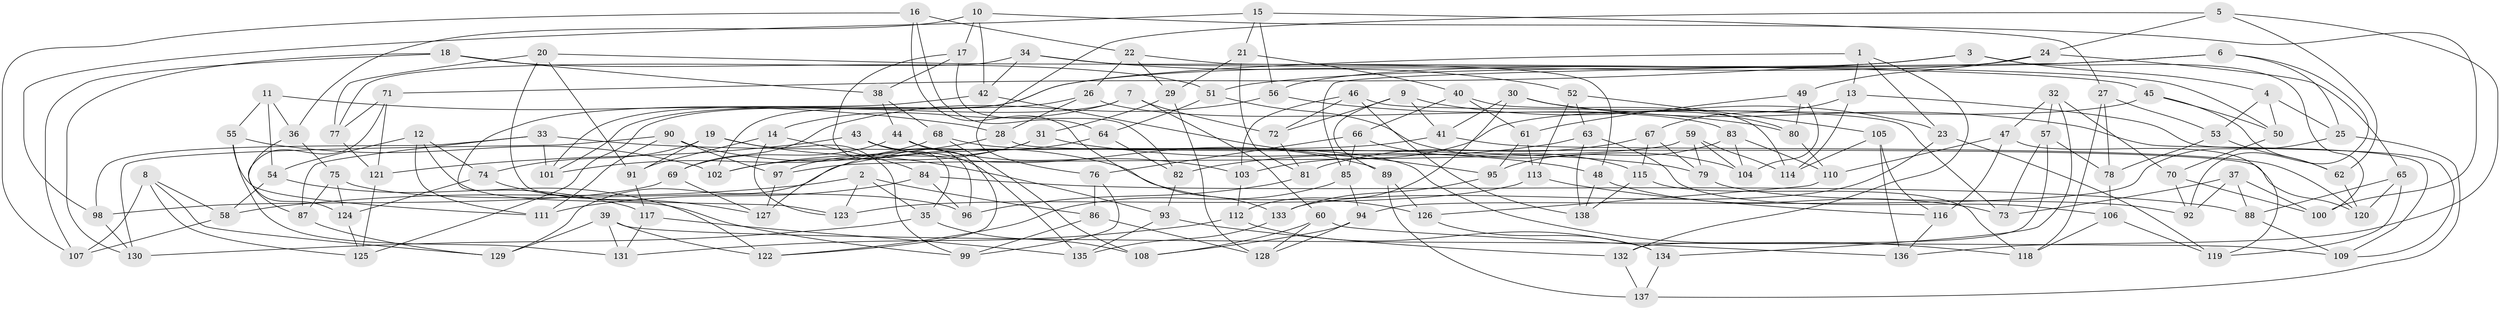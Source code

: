 // coarse degree distribution, {4: 0.43820224719101125, 6: 0.449438202247191, 3: 0.02247191011235955, 5: 0.0898876404494382}
// Generated by graph-tools (version 1.1) at 2025/52/02/27/25 19:52:32]
// undirected, 138 vertices, 276 edges
graph export_dot {
graph [start="1"]
  node [color=gray90,style=filled];
  1;
  2;
  3;
  4;
  5;
  6;
  7;
  8;
  9;
  10;
  11;
  12;
  13;
  14;
  15;
  16;
  17;
  18;
  19;
  20;
  21;
  22;
  23;
  24;
  25;
  26;
  27;
  28;
  29;
  30;
  31;
  32;
  33;
  34;
  35;
  36;
  37;
  38;
  39;
  40;
  41;
  42;
  43;
  44;
  45;
  46;
  47;
  48;
  49;
  50;
  51;
  52;
  53;
  54;
  55;
  56;
  57;
  58;
  59;
  60;
  61;
  62;
  63;
  64;
  65;
  66;
  67;
  68;
  69;
  70;
  71;
  72;
  73;
  74;
  75;
  76;
  77;
  78;
  79;
  80;
  81;
  82;
  83;
  84;
  85;
  86;
  87;
  88;
  89;
  90;
  91;
  92;
  93;
  94;
  95;
  96;
  97;
  98;
  99;
  100;
  101;
  102;
  103;
  104;
  105;
  106;
  107;
  108;
  109;
  110;
  111;
  112;
  113;
  114;
  115;
  116;
  117;
  118;
  119;
  120;
  121;
  122;
  123;
  124;
  125;
  126;
  127;
  128;
  129;
  130;
  131;
  132;
  133;
  134;
  135;
  136;
  137;
  138;
  1 -- 102;
  1 -- 23;
  1 -- 132;
  1 -- 13;
  2 -- 86;
  2 -- 58;
  2 -- 123;
  2 -- 35;
  3 -- 71;
  3 -- 4;
  3 -- 100;
  3 -- 56;
  4 -- 53;
  4 -- 50;
  4 -- 25;
  5 -- 136;
  5 -- 62;
  5 -- 24;
  5 -- 76;
  6 -- 92;
  6 -- 85;
  6 -- 25;
  6 -- 51;
  7 -- 60;
  7 -- 14;
  7 -- 72;
  7 -- 125;
  8 -- 129;
  8 -- 107;
  8 -- 125;
  8 -- 58;
  9 -- 23;
  9 -- 89;
  9 -- 72;
  9 -- 41;
  10 -- 17;
  10 -- 36;
  10 -- 100;
  10 -- 42;
  11 -- 55;
  11 -- 54;
  11 -- 36;
  11 -- 28;
  12 -- 74;
  12 -- 99;
  12 -- 54;
  12 -- 111;
  13 -- 67;
  13 -- 109;
  13 -- 114;
  14 -- 91;
  14 -- 84;
  14 -- 123;
  15 -- 27;
  15 -- 21;
  15 -- 98;
  15 -- 56;
  16 -- 64;
  16 -- 107;
  16 -- 133;
  16 -- 22;
  17 -- 38;
  17 -- 35;
  17 -- 82;
  18 -- 51;
  18 -- 107;
  18 -- 130;
  18 -- 38;
  19 -- 93;
  19 -- 74;
  19 -- 99;
  19 -- 91;
  20 -- 123;
  20 -- 91;
  20 -- 77;
  20 -- 45;
  21 -- 29;
  21 -- 81;
  21 -- 40;
  22 -- 26;
  22 -- 48;
  22 -- 29;
  23 -- 133;
  23 -- 119;
  24 -- 49;
  24 -- 101;
  24 -- 65;
  25 -- 94;
  25 -- 137;
  26 -- 28;
  26 -- 83;
  26 -- 101;
  27 -- 53;
  27 -- 78;
  27 -- 118;
  28 -- 120;
  28 -- 102;
  29 -- 31;
  29 -- 128;
  30 -- 80;
  30 -- 112;
  30 -- 41;
  30 -- 109;
  31 -- 97;
  31 -- 48;
  31 -- 102;
  32 -- 134;
  32 -- 70;
  32 -- 47;
  32 -- 57;
  33 -- 98;
  33 -- 101;
  33 -- 87;
  33 -- 79;
  34 -- 42;
  34 -- 77;
  34 -- 52;
  34 -- 50;
  35 -- 130;
  35 -- 108;
  36 -- 75;
  36 -- 124;
  37 -- 73;
  37 -- 100;
  37 -- 92;
  37 -- 88;
  38 -- 68;
  38 -- 44;
  39 -- 131;
  39 -- 109;
  39 -- 129;
  39 -- 122;
  40 -- 66;
  40 -- 114;
  40 -- 61;
  41 -- 120;
  41 -- 129;
  42 -- 122;
  42 -- 95;
  43 -- 96;
  43 -- 135;
  43 -- 89;
  43 -- 121;
  44 -- 69;
  44 -- 103;
  44 -- 122;
  45 -- 62;
  45 -- 103;
  45 -- 50;
  46 -- 138;
  46 -- 103;
  46 -- 73;
  46 -- 72;
  47 -- 110;
  47 -- 116;
  47 -- 119;
  48 -- 73;
  48 -- 138;
  49 -- 104;
  49 -- 80;
  49 -- 61;
  50 -- 70;
  51 -- 64;
  51 -- 104;
  52 -- 113;
  52 -- 63;
  52 -- 105;
  53 -- 62;
  53 -- 78;
  54 -- 58;
  54 -- 117;
  55 -- 102;
  55 -- 131;
  55 -- 111;
  56 -- 80;
  56 -- 69;
  57 -- 78;
  57 -- 132;
  57 -- 73;
  58 -- 107;
  59 -- 104;
  59 -- 79;
  59 -- 114;
  59 -- 97;
  60 -- 108;
  60 -- 128;
  60 -- 136;
  61 -- 95;
  61 -- 113;
  62 -- 120;
  63 -- 138;
  63 -- 82;
  63 -- 106;
  64 -- 127;
  64 -- 82;
  65 -- 88;
  65 -- 120;
  65 -- 119;
  66 -- 115;
  66 -- 85;
  66 -- 76;
  67 -- 115;
  67 -- 81;
  67 -- 79;
  68 -- 101;
  68 -- 108;
  68 -- 118;
  69 -- 127;
  69 -- 98;
  70 -- 100;
  70 -- 92;
  71 -- 77;
  71 -- 87;
  71 -- 121;
  72 -- 81;
  74 -- 124;
  74 -- 127;
  75 -- 124;
  75 -- 96;
  75 -- 87;
  76 -- 86;
  76 -- 99;
  77 -- 121;
  78 -- 106;
  79 -- 92;
  80 -- 110;
  81 -- 96;
  82 -- 93;
  83 -- 95;
  83 -- 110;
  83 -- 104;
  84 -- 96;
  84 -- 88;
  84 -- 111;
  85 -- 94;
  85 -- 122;
  86 -- 99;
  86 -- 128;
  87 -- 129;
  88 -- 109;
  89 -- 137;
  89 -- 126;
  90 -- 130;
  90 -- 111;
  90 -- 126;
  90 -- 97;
  91 -- 117;
  93 -- 132;
  93 -- 135;
  94 -- 128;
  94 -- 108;
  95 -- 133;
  97 -- 127;
  98 -- 130;
  103 -- 112;
  105 -- 136;
  105 -- 116;
  105 -- 114;
  106 -- 118;
  106 -- 119;
  110 -- 126;
  112 -- 134;
  112 -- 131;
  113 -- 116;
  113 -- 123;
  115 -- 138;
  115 -- 118;
  116 -- 136;
  117 -- 135;
  117 -- 131;
  121 -- 125;
  124 -- 125;
  126 -- 134;
  132 -- 137;
  133 -- 135;
  134 -- 137;
}
